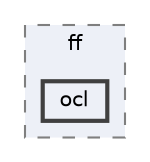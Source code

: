 digraph "external/taskflow/3rd-party/ff/ocl"
{
 // LATEX_PDF_SIZE
  bgcolor="transparent";
  edge [fontname=Helvetica,fontsize=10,labelfontname=Helvetica,labelfontsize=10];
  node [fontname=Helvetica,fontsize=10,shape=box,height=0.2,width=0.4];
  compound=true
  subgraph clusterdir_76847c2e48732228b0d9f5df109ae853 {
    graph [ bgcolor="#edf0f7", pencolor="grey50", label="ff", fontname=Helvetica,fontsize=10 style="filled,dashed", URL="dir_76847c2e48732228b0d9f5df109ae853.html",tooltip=""]
  dir_a99d81e28fc2ce9ea3a06cbcdfe8129d [label="ocl", fillcolor="#edf0f7", color="grey25", style="filled,bold", URL="dir_a99d81e28fc2ce9ea3a06cbcdfe8129d.html",tooltip=""];
  }
}
